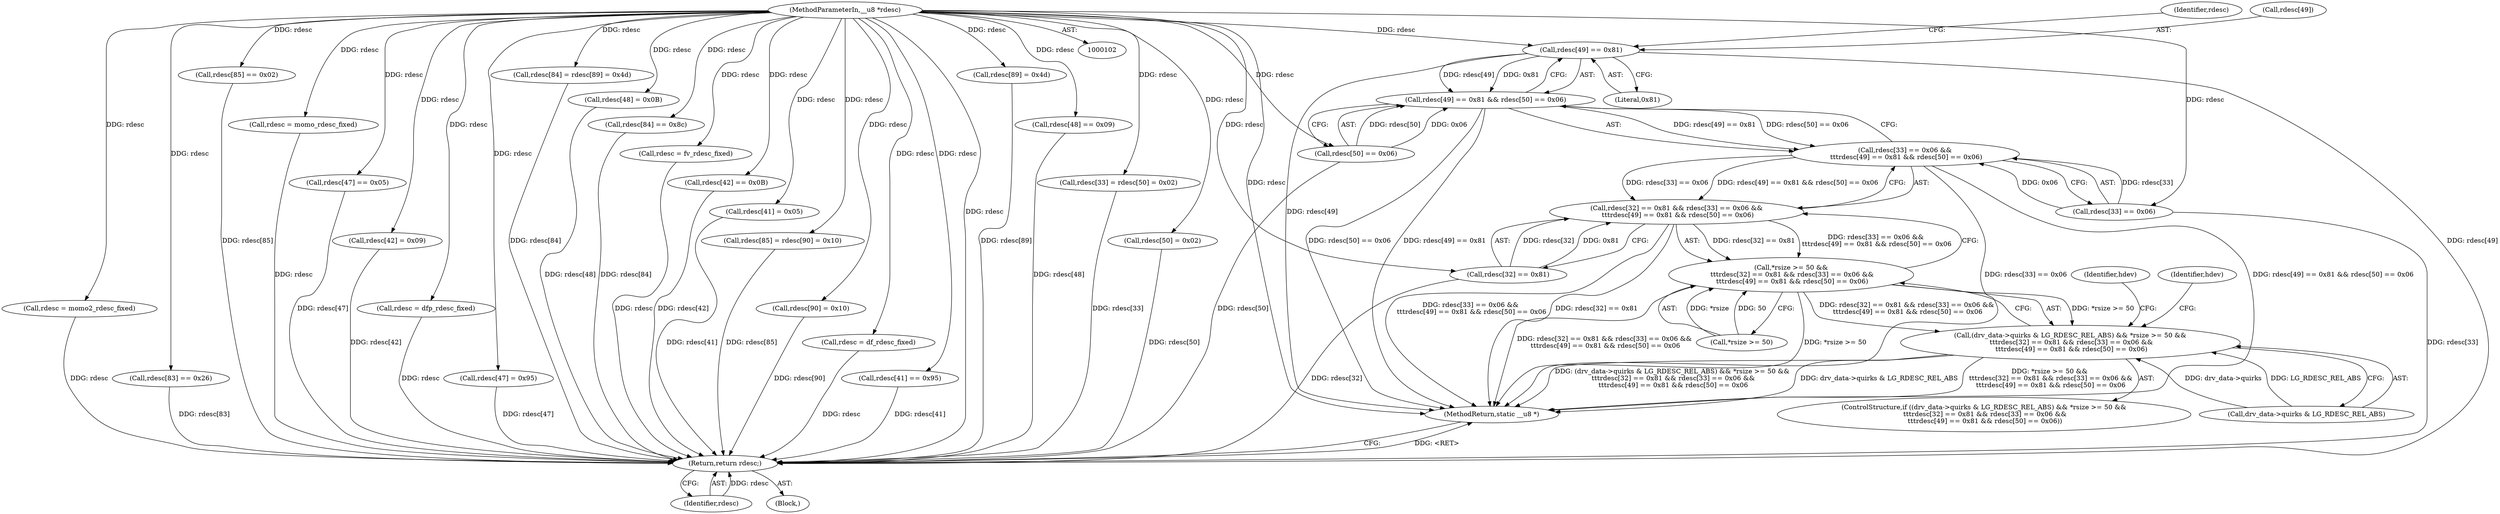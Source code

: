 digraph "0_linux_4ab25786c87eb20857bbb715c3ae34ec8fd6a214_1@pointer" {
"1000192" [label="(Call,rdesc[49] == 0x81)"];
"1000104" [label="(MethodParameterIn,__u8 *rdesc)"];
"1000191" [label="(Call,rdesc[49] == 0x81 && rdesc[50] == 0x06)"];
"1000185" [label="(Call,rdesc[33] == 0x06 &&\n \t\t\trdesc[49] == 0x81 && rdesc[50] == 0x06)"];
"1000179" [label="(Call,rdesc[32] == 0x81 && rdesc[33] == 0x06 &&\n \t\t\trdesc[49] == 0x81 && rdesc[50] == 0x06)"];
"1000174" [label="(Call,*rsize >= 50 &&\n \t\t\trdesc[32] == 0x81 && rdesc[33] == 0x06 &&\n \t\t\trdesc[49] == 0x81 && rdesc[50] == 0x06)"];
"1000168" [label="(Call,(drv_data->quirks & LG_RDESC_REL_ABS) && *rsize >= 50 &&\n \t\t\trdesc[32] == 0x81 && rdesc[33] == 0x06 &&\n \t\t\trdesc[49] == 0x81 && rdesc[50] == 0x06)"];
"1000409" [label="(Return,return rdesc;)"];
"1000153" [label="(Call,rdesc[89] = 0x4d)"];
"1000199" [label="(Identifier,rdesc)"];
"1000186" [label="(Call,rdesc[33] == 0x06)"];
"1000379" [label="(Call,rdesc[48] == 0x09)"];
"1000206" [label="(Call,rdesc[33] = rdesc[50] = 0x02)"];
"1000210" [label="(Call,rdesc[50] = 0x02)"];
"1000174" [label="(Call,*rsize >= 50 &&\n \t\t\trdesc[32] == 0x81 && rdesc[33] == 0x06 &&\n \t\t\trdesc[49] == 0x81 && rdesc[50] == 0x06)"];
"1000307" [label="(Call,rdesc = momo2_rdesc_fixed)"];
"1000129" [label="(Call,rdesc[83] == 0x26)"];
"1000140" [label="(Call,rdesc[85] == 0x02)"];
"1000288" [label="(Call,rdesc = momo_rdesc_fixed)"];
"1000374" [label="(Call,rdesc[47] == 0x05)"];
"1000393" [label="(Call,rdesc[42] = 0x09)"];
"1000196" [label="(Literal,0x81)"];
"1000345" [label="(Call,rdesc = dfp_rdesc_fixed)"];
"1000398" [label="(Call,rdesc[47] = 0x95)"];
"1000104" [label="(MethodParameterIn,__u8 *rdesc)"];
"1000410" [label="(Identifier,rdesc)"];
"1000197" [label="(Call,rdesc[50] == 0x06)"];
"1000193" [label="(Call,rdesc[49])"];
"1000149" [label="(Call,rdesc[84] = rdesc[89] = 0x4d)"];
"1000411" [label="(MethodReturn,static __u8 *)"];
"1000403" [label="(Call,rdesc[48] = 0x0B)"];
"1000167" [label="(ControlStructure,if ((drv_data->quirks & LG_RDESC_REL_ABS) && *rsize >= 50 &&\n \t\t\trdesc[32] == 0x81 && rdesc[33] == 0x06 &&\n \t\t\trdesc[49] == 0x81 && rdesc[50] == 0x06))"];
"1000135" [label="(Call,rdesc[84] == 0x8c)"];
"1000409" [label="(Return,return rdesc;)"];
"1000204" [label="(Identifier,hdev)"];
"1000326" [label="(Call,rdesc = fv_rdesc_fixed)"];
"1000217" [label="(Identifier,hdev)"];
"1000185" [label="(Call,rdesc[33] == 0x06 &&\n \t\t\trdesc[49] == 0x81 && rdesc[50] == 0x06)"];
"1000368" [label="(Call,rdesc[42] == 0x0B)"];
"1000106" [label="(Block,)"];
"1000169" [label="(Call,drv_data->quirks & LG_RDESC_REL_ABS)"];
"1000388" [label="(Call,rdesc[41] = 0x05)"];
"1000180" [label="(Call,rdesc[32] == 0x81)"];
"1000158" [label="(Call,rdesc[85] = rdesc[90] = 0x10)"];
"1000162" [label="(Call,rdesc[90] = 0x10)"];
"1000168" [label="(Call,(drv_data->quirks & LG_RDESC_REL_ABS) && *rsize >= 50 &&\n \t\t\trdesc[32] == 0x81 && rdesc[33] == 0x06 &&\n \t\t\trdesc[49] == 0x81 && rdesc[50] == 0x06)"];
"1000175" [label="(Call,*rsize >= 50)"];
"1000269" [label="(Call,rdesc = df_rdesc_fixed)"];
"1000192" [label="(Call,rdesc[49] == 0x81)"];
"1000179" [label="(Call,rdesc[32] == 0x81 && rdesc[33] == 0x06 &&\n \t\t\trdesc[49] == 0x81 && rdesc[50] == 0x06)"];
"1000362" [label="(Call,rdesc[41] == 0x95)"];
"1000191" [label="(Call,rdesc[49] == 0x81 && rdesc[50] == 0x06)"];
"1000192" -> "1000191"  [label="AST: "];
"1000192" -> "1000196"  [label="CFG: "];
"1000193" -> "1000192"  [label="AST: "];
"1000196" -> "1000192"  [label="AST: "];
"1000199" -> "1000192"  [label="CFG: "];
"1000191" -> "1000192"  [label="CFG: "];
"1000192" -> "1000411"  [label="DDG: rdesc[49]"];
"1000192" -> "1000191"  [label="DDG: rdesc[49]"];
"1000192" -> "1000191"  [label="DDG: 0x81"];
"1000104" -> "1000192"  [label="DDG: rdesc"];
"1000192" -> "1000409"  [label="DDG: rdesc[49]"];
"1000104" -> "1000102"  [label="AST: "];
"1000104" -> "1000411"  [label="DDG: rdesc"];
"1000104" -> "1000129"  [label="DDG: rdesc"];
"1000104" -> "1000135"  [label="DDG: rdesc"];
"1000104" -> "1000140"  [label="DDG: rdesc"];
"1000104" -> "1000149"  [label="DDG: rdesc"];
"1000104" -> "1000153"  [label="DDG: rdesc"];
"1000104" -> "1000158"  [label="DDG: rdesc"];
"1000104" -> "1000162"  [label="DDG: rdesc"];
"1000104" -> "1000180"  [label="DDG: rdesc"];
"1000104" -> "1000186"  [label="DDG: rdesc"];
"1000104" -> "1000197"  [label="DDG: rdesc"];
"1000104" -> "1000206"  [label="DDG: rdesc"];
"1000104" -> "1000210"  [label="DDG: rdesc"];
"1000104" -> "1000269"  [label="DDG: rdesc"];
"1000104" -> "1000288"  [label="DDG: rdesc"];
"1000104" -> "1000307"  [label="DDG: rdesc"];
"1000104" -> "1000326"  [label="DDG: rdesc"];
"1000104" -> "1000345"  [label="DDG: rdesc"];
"1000104" -> "1000362"  [label="DDG: rdesc"];
"1000104" -> "1000368"  [label="DDG: rdesc"];
"1000104" -> "1000374"  [label="DDG: rdesc"];
"1000104" -> "1000379"  [label="DDG: rdesc"];
"1000104" -> "1000388"  [label="DDG: rdesc"];
"1000104" -> "1000393"  [label="DDG: rdesc"];
"1000104" -> "1000398"  [label="DDG: rdesc"];
"1000104" -> "1000403"  [label="DDG: rdesc"];
"1000104" -> "1000409"  [label="DDG: rdesc"];
"1000191" -> "1000185"  [label="AST: "];
"1000191" -> "1000197"  [label="CFG: "];
"1000197" -> "1000191"  [label="AST: "];
"1000185" -> "1000191"  [label="CFG: "];
"1000191" -> "1000411"  [label="DDG: rdesc[50] == 0x06"];
"1000191" -> "1000411"  [label="DDG: rdesc[49] == 0x81"];
"1000191" -> "1000185"  [label="DDG: rdesc[49] == 0x81"];
"1000191" -> "1000185"  [label="DDG: rdesc[50] == 0x06"];
"1000197" -> "1000191"  [label="DDG: rdesc[50]"];
"1000197" -> "1000191"  [label="DDG: 0x06"];
"1000185" -> "1000179"  [label="AST: "];
"1000185" -> "1000186"  [label="CFG: "];
"1000186" -> "1000185"  [label="AST: "];
"1000179" -> "1000185"  [label="CFG: "];
"1000185" -> "1000411"  [label="DDG: rdesc[33] == 0x06"];
"1000185" -> "1000411"  [label="DDG: rdesc[49] == 0x81 && rdesc[50] == 0x06"];
"1000185" -> "1000179"  [label="DDG: rdesc[33] == 0x06"];
"1000185" -> "1000179"  [label="DDG: rdesc[49] == 0x81 && rdesc[50] == 0x06"];
"1000186" -> "1000185"  [label="DDG: rdesc[33]"];
"1000186" -> "1000185"  [label="DDG: 0x06"];
"1000179" -> "1000174"  [label="AST: "];
"1000179" -> "1000180"  [label="CFG: "];
"1000180" -> "1000179"  [label="AST: "];
"1000174" -> "1000179"  [label="CFG: "];
"1000179" -> "1000411"  [label="DDG: rdesc[33] == 0x06 &&\n \t\t\trdesc[49] == 0x81 && rdesc[50] == 0x06"];
"1000179" -> "1000411"  [label="DDG: rdesc[32] == 0x81"];
"1000179" -> "1000174"  [label="DDG: rdesc[32] == 0x81"];
"1000179" -> "1000174"  [label="DDG: rdesc[33] == 0x06 &&\n \t\t\trdesc[49] == 0x81 && rdesc[50] == 0x06"];
"1000180" -> "1000179"  [label="DDG: rdesc[32]"];
"1000180" -> "1000179"  [label="DDG: 0x81"];
"1000174" -> "1000168"  [label="AST: "];
"1000174" -> "1000175"  [label="CFG: "];
"1000175" -> "1000174"  [label="AST: "];
"1000168" -> "1000174"  [label="CFG: "];
"1000174" -> "1000411"  [label="DDG: rdesc[32] == 0x81 && rdesc[33] == 0x06 &&\n \t\t\trdesc[49] == 0x81 && rdesc[50] == 0x06"];
"1000174" -> "1000411"  [label="DDG: *rsize >= 50"];
"1000174" -> "1000168"  [label="DDG: *rsize >= 50"];
"1000174" -> "1000168"  [label="DDG: rdesc[32] == 0x81 && rdesc[33] == 0x06 &&\n \t\t\trdesc[49] == 0x81 && rdesc[50] == 0x06"];
"1000175" -> "1000174"  [label="DDG: *rsize"];
"1000175" -> "1000174"  [label="DDG: 50"];
"1000168" -> "1000167"  [label="AST: "];
"1000168" -> "1000169"  [label="CFG: "];
"1000169" -> "1000168"  [label="AST: "];
"1000204" -> "1000168"  [label="CFG: "];
"1000217" -> "1000168"  [label="CFG: "];
"1000168" -> "1000411"  [label="DDG: (drv_data->quirks & LG_RDESC_REL_ABS) && *rsize >= 50 &&\n \t\t\trdesc[32] == 0x81 && rdesc[33] == 0x06 &&\n \t\t\trdesc[49] == 0x81 && rdesc[50] == 0x06"];
"1000168" -> "1000411"  [label="DDG: drv_data->quirks & LG_RDESC_REL_ABS"];
"1000168" -> "1000411"  [label="DDG: *rsize >= 50 &&\n \t\t\trdesc[32] == 0x81 && rdesc[33] == 0x06 &&\n \t\t\trdesc[49] == 0x81 && rdesc[50] == 0x06"];
"1000169" -> "1000168"  [label="DDG: drv_data->quirks"];
"1000169" -> "1000168"  [label="DDG: LG_RDESC_REL_ABS"];
"1000409" -> "1000106"  [label="AST: "];
"1000409" -> "1000410"  [label="CFG: "];
"1000410" -> "1000409"  [label="AST: "];
"1000411" -> "1000409"  [label="CFG: "];
"1000409" -> "1000411"  [label="DDG: <RET>"];
"1000410" -> "1000409"  [label="DDG: rdesc"];
"1000129" -> "1000409"  [label="DDG: rdesc[83]"];
"1000186" -> "1000409"  [label="DDG: rdesc[33]"];
"1000388" -> "1000409"  [label="DDG: rdesc[41]"];
"1000403" -> "1000409"  [label="DDG: rdesc[48]"];
"1000140" -> "1000409"  [label="DDG: rdesc[85]"];
"1000180" -> "1000409"  [label="DDG: rdesc[32]"];
"1000206" -> "1000409"  [label="DDG: rdesc[33]"];
"1000153" -> "1000409"  [label="DDG: rdesc[89]"];
"1000135" -> "1000409"  [label="DDG: rdesc[84]"];
"1000398" -> "1000409"  [label="DDG: rdesc[47]"];
"1000158" -> "1000409"  [label="DDG: rdesc[85]"];
"1000368" -> "1000409"  [label="DDG: rdesc[42]"];
"1000393" -> "1000409"  [label="DDG: rdesc[42]"];
"1000374" -> "1000409"  [label="DDG: rdesc[47]"];
"1000379" -> "1000409"  [label="DDG: rdesc[48]"];
"1000288" -> "1000409"  [label="DDG: rdesc"];
"1000210" -> "1000409"  [label="DDG: rdesc[50]"];
"1000269" -> "1000409"  [label="DDG: rdesc"];
"1000149" -> "1000409"  [label="DDG: rdesc[84]"];
"1000345" -> "1000409"  [label="DDG: rdesc"];
"1000326" -> "1000409"  [label="DDG: rdesc"];
"1000162" -> "1000409"  [label="DDG: rdesc[90]"];
"1000307" -> "1000409"  [label="DDG: rdesc"];
"1000362" -> "1000409"  [label="DDG: rdesc[41]"];
"1000197" -> "1000409"  [label="DDG: rdesc[50]"];
}
